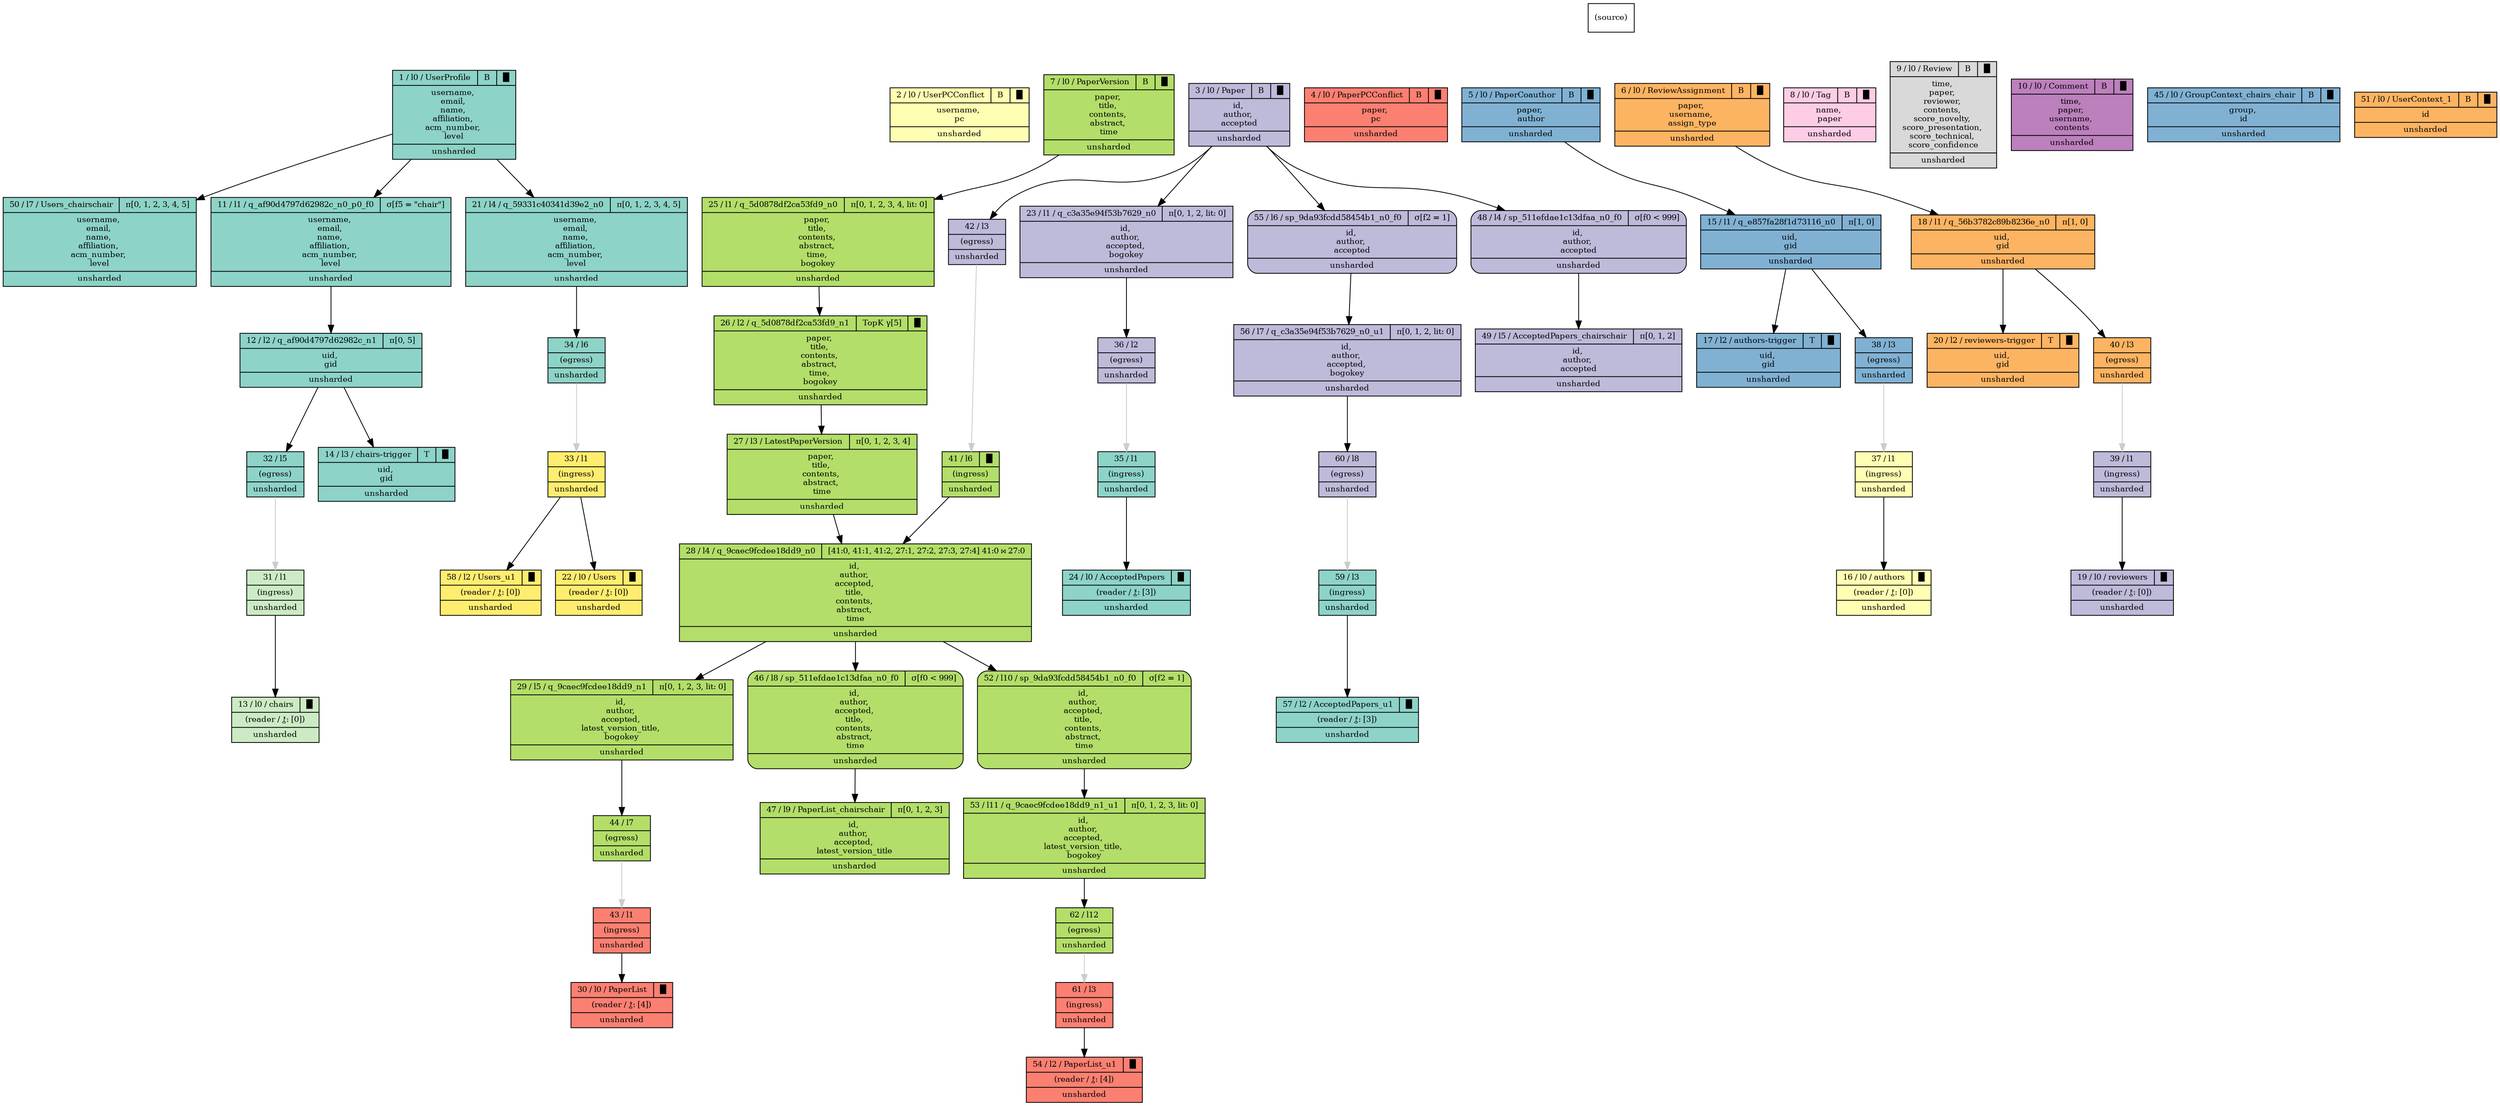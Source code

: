 digraph {{
    node [shape=record, fontsize=10]
    n0 [style="filled", fillcolor=white, label="(source)"]
    n1 [style="filled", fillcolor="/set312/1", label="{ { 1 / l0 / UserProfile | B | █ } | username, \nemail, \nname, \naffiliation, \nacm_number, \nlevel | unsharded }"]
    n2 [style="filled", fillcolor="/set312/2", label="{ { 2 / l0 / UserPCConflict | B | █ } | username, \npc | unsharded }"]
    n3 [style="filled", fillcolor="/set312/3", label="{ { 3 / l0 / Paper | B | █ } | id, \nauthor, \naccepted | unsharded }"]
    n4 [style="filled", fillcolor="/set312/4", label="{ { 4 / l0 / PaperPCConflict | B | █ } | paper, \npc | unsharded }"]
    n5 [style="filled", fillcolor="/set312/5", label="{ { 5 / l0 / PaperCoauthor | B | █ } | paper, \nauthor | unsharded }"]
    n6 [style="filled", fillcolor="/set312/6", label="{ { 6 / l0 / ReviewAssignment | B | █ } | paper, \nusername, \nassign_type | unsharded }"]
    n7 [style="filled", fillcolor="/set312/7", label="{ { 7 / l0 / PaperVersion | B | █ } | paper, \ntitle, \ncontents, \nabstract, \ntime | unsharded }"]
    n8 [style="filled", fillcolor="/set312/8", label="{ { 8 / l0 / Tag | B | █ } | name, \npaper | unsharded }"]
    n9 [style="filled", fillcolor="/set312/9", label="{ { 9 / l0 / Review | B | █ } | time, \npaper, \nreviewer, \ncontents, \nscore_novelty, \nscore_presentation, \nscore_technical, \nscore_confidence | unsharded }"]
    n10 [style="filled", fillcolor="/set312/10", label="{ { 10 / l0 / Comment | B | █ } | time, \npaper, \nusername, \ncontents | unsharded }"]
    n11 [style="filled", fillcolor="/set312/1", label="{{ 11 / l1 / q_af90d4797d62982c_n0_p0_f0 | σ[f5 = \"chair\"]  } | username, \nemail, \nname, \naffiliation, \nacm_number, \nlevel | unsharded }"]
    n12 [style="filled", fillcolor="/set312/1", label="{{ 12 / l2 / q_af90d4797d62982c_n1 | π[0, 5]  } | uid, \ngid | unsharded }"]
    n13 [style="filled", fillcolor="/set312/11", label="{ { 13 / l0 / chairs | █ } | (reader / ⚷: [0]) | unsharded }"]
    n14 [style="filled", fillcolor="/set312/1", label="{{ 14 / l3 / chairs-trigger | T | █ } | uid, \ngid | unsharded }"]
    n15 [style="filled", fillcolor="/set312/5", label="{{ 15 / l1 / q_e857fa28f1d73116_n0 | π[1, 0]  } | uid, \ngid | unsharded }"]
    n16 [style="filled", fillcolor="/set312/2", label="{ { 16 / l0 / authors | █ } | (reader / ⚷: [0]) | unsharded }"]
    n17 [style="filled", fillcolor="/set312/5", label="{{ 17 / l2 / authors-trigger | T | █ } | uid, \ngid | unsharded }"]
    n18 [style="filled", fillcolor="/set312/6", label="{{ 18 / l1 / q_56b3782c89b8236e_n0 | π[1, 0]  } | uid, \ngid | unsharded }"]
    n19 [style="filled", fillcolor="/set312/3", label="{ { 19 / l0 / reviewers | █ } | (reader / ⚷: [0]) | unsharded }"]
    n20 [style="filled", fillcolor="/set312/6", label="{{ 20 / l2 / reviewers-trigger | T | █ } | uid, \ngid | unsharded }"]
    n21 [style="filled", fillcolor="/set312/1", label="{{ 21 / l4 / q_59331c40341d39e2_n0 | π[0, 1, 2, 3, 4, 5]  } | username, \nemail, \nname, \naffiliation, \nacm_number, \nlevel | unsharded }"]
    n22 [style="filled", fillcolor="/set312/12", label="{ { 22 / l0 / Users | █ } | (reader / ⚷: [0]) | unsharded }"]
    n23 [style="filled", fillcolor="/set312/3", label="{{ 23 / l1 / q_c3a35e94f53b7629_n0 | π[0, 1, 2, lit: 0]  } | id, \nauthor, \naccepted, \nbogokey | unsharded }"]
    n24 [style="filled", fillcolor="/set312/1", label="{ { 24 / l0 / AcceptedPapers | █ } | (reader / ⚷: [3]) | unsharded }"]
    n25 [style="filled", fillcolor="/set312/7", label="{{ 25 / l1 / q_5d0878df2ca53fd9_n0 | π[0, 1, 2, 3, 4, lit: 0]  } | paper, \ntitle, \ncontents, \nabstract, \ntime, \nbogokey | unsharded }"]
    n26 [style="filled", fillcolor="/set312/7", label="{{ 26 / l2 / q_5d0878df2ca53fd9_n1 | TopK γ[5] | █ } | paper, \ntitle, \ncontents, \nabstract, \ntime, \nbogokey | unsharded }"]
    n27 [style="filled", fillcolor="/set312/7", label="{{ 27 / l3 / LatestPaperVersion | π[0, 1, 2, 3, 4]  } | paper, \ntitle, \ncontents, \nabstract, \ntime | unsharded }"]
    n28 [style="filled", fillcolor="/set312/7", label="{{ 28 / l4 / q_9caec9fcdee18dd9_n0 | [41:0, 41:1, 41:2, 27:1, 27:2, 27:3, 27:4] 41:0 ⋈ 27:0  } | id, \nauthor, \naccepted, \ntitle, \ncontents, \nabstract, \ntime | unsharded }"]
    n29 [style="filled", fillcolor="/set312/7", label="{{ 29 / l5 / q_9caec9fcdee18dd9_n1 | π[0, 1, 2, 3, lit: 0]  } | id, \nauthor, \naccepted, \nlatest_version_title, \nbogokey | unsharded }"]
    n30 [style="filled", fillcolor="/set312/4", label="{ { 30 / l0 / PaperList | █ } | (reader / ⚷: [4]) | unsharded }"]
    n31 [style="filled", fillcolor="/set312/11", label="{ { 31 / l1  } | (ingress) | unsharded }"]
    n32 [style="filled", fillcolor="/set312/1", label="{ 32 / l5 | (egress) | unsharded }"]
    n33 [style="filled", fillcolor="/set312/12", label="{ { 33 / l1  } | (ingress) | unsharded }"]
    n34 [style="filled", fillcolor="/set312/1", label="{ 34 / l6 | (egress) | unsharded }"]
    n35 [style="filled", fillcolor="/set312/1", label="{ { 35 / l1  } | (ingress) | unsharded }"]
    n36 [style="filled", fillcolor="/set312/3", label="{ 36 / l2 | (egress) | unsharded }"]
    n37 [style="filled", fillcolor="/set312/2", label="{ { 37 / l1  } | (ingress) | unsharded }"]
    n38 [style="filled", fillcolor="/set312/5", label="{ 38 / l3 | (egress) | unsharded }"]
    n39 [style="filled", fillcolor="/set312/3", label="{ { 39 / l1  } | (ingress) | unsharded }"]
    n40 [style="filled", fillcolor="/set312/6", label="{ 40 / l3 | (egress) | unsharded }"]
    n41 [style="filled", fillcolor="/set312/7", label="{ { 41 / l6 | █ } | (ingress) | unsharded }"]
    n42 [style="filled", fillcolor="/set312/3", label="{ 42 / l3 | (egress) | unsharded }"]
    n43 [style="filled", fillcolor="/set312/4", label="{ { 43 / l1  } | (ingress) | unsharded }"]
    n44 [style="filled", fillcolor="/set312/7", label="{ 44 / l7 | (egress) | unsharded }"]
    n45 [style="filled", fillcolor="/set312/5", label="{ { 45 / l0 / GroupContext_chairs_chair | B | █ } | group, \nid | unsharded }"]
    n46 [style="filled,rounded", fillcolor="/set312/7", label="{{ 46 / l8 / sp_511efdae1c13dfaa_n0_f0 | σ[f0 \< 999]  } | id, \nauthor, \naccepted, \ntitle, \ncontents, \nabstract, \ntime | unsharded }"]
    n47 [style="filled", fillcolor="/set312/7", label="{{ 47 / l9 / PaperList_chairschair | π[0, 1, 2, 3]  } | id, \nauthor, \naccepted, \nlatest_version_title | unsharded }"]
    n48 [style="filled,rounded", fillcolor="/set312/3", label="{{ 48 / l4 / sp_511efdae1c13dfaa_n0_f0 | σ[f0 \< 999]  } | id, \nauthor, \naccepted | unsharded }"]
    n49 [style="filled", fillcolor="/set312/3", label="{{ 49 / l5 / AcceptedPapers_chairschair | π[0, 1, 2]  } | id, \nauthor, \naccepted | unsharded }"]
    n50 [style="filled", fillcolor="/set312/1", label="{{ 50 / l7 / Users_chairschair | π[0, 1, 2, 3, 4, 5]  } | username, \nemail, \nname, \naffiliation, \nacm_number, \nlevel | unsharded }"]
    n51 [style="filled", fillcolor="/set312/6", label="{ { 51 / l0 / UserContext_1 | B | █ } | id | unsharded }"]
    n52 [style="filled,rounded", fillcolor="/set312/7", label="{{ 52 / l10 / sp_9da93fcdd58454b1_n0_f0 | σ[f2 = 1]  } | id, \nauthor, \naccepted, \ntitle, \ncontents, \nabstract, \ntime | unsharded }"]
    n53 [style="filled", fillcolor="/set312/7", label="{{ 53 / l11 / q_9caec9fcdee18dd9_n1_u1 | π[0, 1, 2, 3, lit: 0]  } | id, \nauthor, \naccepted, \nlatest_version_title, \nbogokey | unsharded }"]
    n54 [style="filled", fillcolor="/set312/4", label="{ { 54 / l2 / PaperList_u1 | █ } | (reader / ⚷: [4]) | unsharded }"]
    n55 [style="filled,rounded", fillcolor="/set312/3", label="{{ 55 / l6 / sp_9da93fcdd58454b1_n0_f0 | σ[f2 = 1]  } | id, \nauthor, \naccepted | unsharded }"]
    n56 [style="filled", fillcolor="/set312/3", label="{{ 56 / l7 / q_c3a35e94f53b7629_n0_u1 | π[0, 1, 2, lit: 0]  } | id, \nauthor, \naccepted, \nbogokey | unsharded }"]
    n57 [style="filled", fillcolor="/set312/1", label="{ { 57 / l2 / AcceptedPapers_u1 | █ } | (reader / ⚷: [3]) | unsharded }"]
    n58 [style="filled", fillcolor="/set312/12", label="{ { 58 / l2 / Users_u1 | █ } | (reader / ⚷: [0]) | unsharded }"]
    n59 [style="filled", fillcolor="/set312/1", label="{ { 59 / l3  } | (ingress) | unsharded }"]
    n60 [style="filled", fillcolor="/set312/3", label="{ 60 / l8 | (egress) | unsharded }"]
    n61 [style="filled", fillcolor="/set312/4", label="{ { 61 / l3  } | (ingress) | unsharded }"]
    n62 [style="filled", fillcolor="/set312/7", label="{ 62 / l12 | (egress) | unsharded }"]
    n0 -> n1 [ style=invis ]
    n0 -> n2 [ style=invis ]
    n0 -> n3 [ style=invis ]
    n0 -> n4 [ style=invis ]
    n0 -> n5 [ style=invis ]
    n0 -> n6 [ style=invis ]
    n0 -> n7 [ style=invis ]
    n0 -> n8 [ style=invis ]
    n0 -> n9 [ style=invis ]
    n0 -> n10 [ style=invis ]
    n1 -> n11 [  ]
    n11 -> n12 [  ]
    n12 -> n32 [  ]
    n12 -> n14 [  ]
    n5 -> n15 [  ]
    n15 -> n38 [  ]
    n15 -> n17 [  ]
    n6 -> n18 [  ]
    n18 -> n40 [  ]
    n18 -> n20 [  ]
    n1 -> n21 [  ]
    n21 -> n34 [  ]
    n3 -> n23 [  ]
    n23 -> n36 [  ]
    n7 -> n25 [  ]
    n25 -> n26 [  ]
    n26 -> n27 [  ]
    n3 -> n42 [  ]
    n27 -> n28 [  ]
    n28 -> n29 [  ]
    n29 -> n44 [  ]
    n31 -> n13 [  ]
    n32 -> n31 [ color="#CCCCCC" ]
    n33 -> n22 [  ]
    n34 -> n33 [ color="#CCCCCC" ]
    n35 -> n24 [  ]
    n36 -> n35 [ color="#CCCCCC" ]
    n37 -> n16 [  ]
    n38 -> n37 [ color="#CCCCCC" ]
    n39 -> n19 [  ]
    n40 -> n39 [ color="#CCCCCC" ]
    n41 -> n28 [  ]
    n42 -> n41 [ color="#CCCCCC" ]
    n43 -> n30 [  ]
    n44 -> n43 [ color="#CCCCCC" ]
    n0 -> n45 [ style=invis ]
    n28 -> n46 [  ]
    n46 -> n47 [  ]
    n3 -> n48 [  ]
    n48 -> n49 [  ]
    n1 -> n50 [  ]
    n0 -> n51 [ style=invis ]
    n28 -> n52 [  ]
    n52 -> n53 [  ]
    n53 -> n62 [  ]
    n3 -> n55 [  ]
    n55 -> n56 [  ]
    n56 -> n60 [  ]
    n33 -> n58 [  ]
    n59 -> n57 [  ]
    n60 -> n59 [ color="#CCCCCC" ]
    n61 -> n54 [  ]
    n62 -> n61 [ color="#CCCCCC" ]
}}